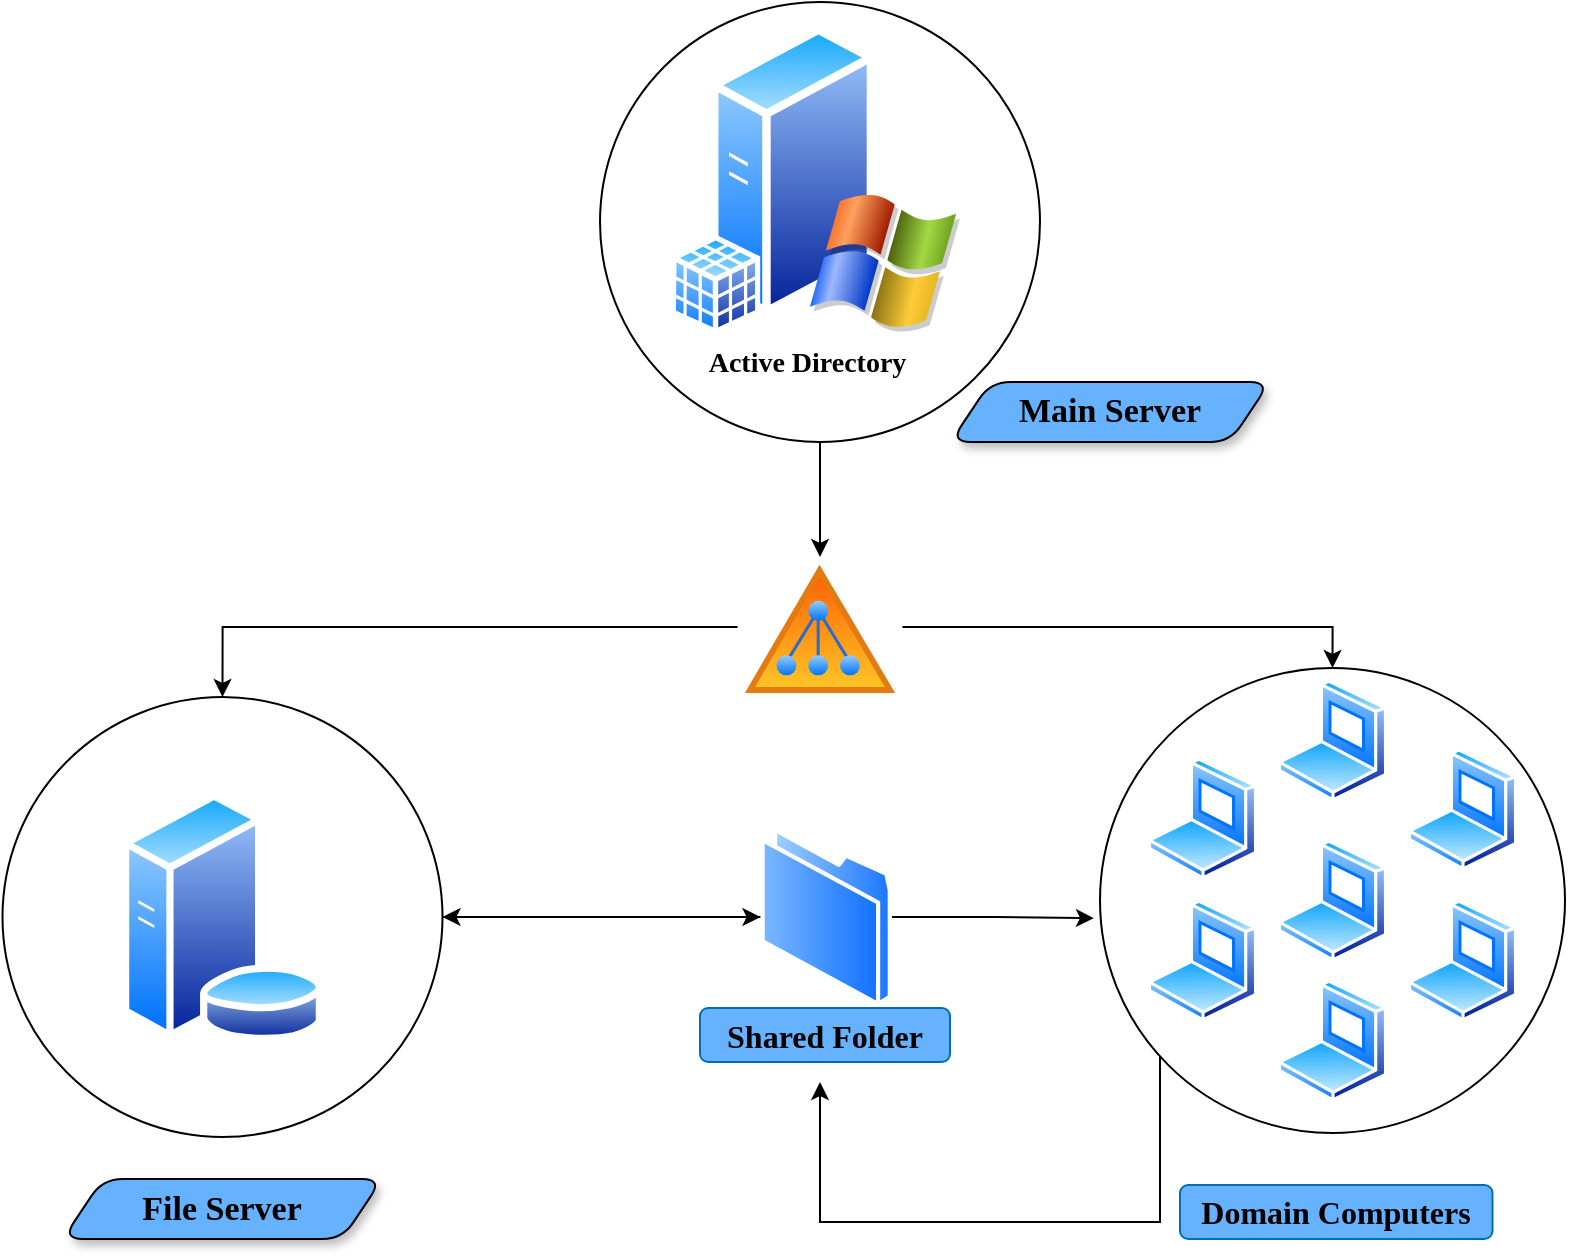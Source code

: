 <mxfile version="21.3.6" type="github">
  <diagram name="Page-1" id="UI7WdCHN5xVcQUi_Mf6M">
    <mxGraphModel dx="1434" dy="764" grid="1" gridSize="10" guides="1" tooltips="1" connect="1" arrows="1" fold="1" page="1" pageScale="1" pageWidth="850" pageHeight="1100" math="0" shadow="0">
      <root>
        <mxCell id="0" />
        <mxCell id="1" parent="0" />
        <mxCell id="Z32mw5JY1Ws_Z34rb8ie-1" value="" style="image;aspect=fixed;perimeter=ellipsePerimeter;html=1;align=center;shadow=0;dashed=0;spacingTop=3;image=img/lib/active_directory/windows_server_2.svg;" vertex="1" parent="1">
          <mxGeometry x="385" y="40" width="125" height="156.25" as="geometry" />
        </mxCell>
        <mxCell id="Z32mw5JY1Ws_Z34rb8ie-2" value="" style="image;aspect=fixed;perimeter=ellipsePerimeter;html=1;align=center;shadow=0;dashed=0;spacingTop=3;image=img/lib/active_directory/database_cube.svg;" vertex="1" parent="1">
          <mxGeometry x="365.25" y="146.25" width="45" height="50" as="geometry" />
        </mxCell>
        <mxCell id="Z32mw5JY1Ws_Z34rb8ie-3" value="&lt;font size=&quot;1&quot; face=&quot;ubuntu&quot;&gt;&lt;b style=&quot;font-size: 14px;&quot;&gt;Active Directory&amp;nbsp;&lt;br&gt;&lt;/b&gt;&lt;/font&gt;" style="text;html=1;align=center;verticalAlign=middle;resizable=0;points=[];autosize=1;strokeColor=none;fillColor=none;rounded=0;" vertex="1" parent="1">
          <mxGeometry x="365.25" y="196.25" width="140" height="30" as="geometry" />
        </mxCell>
        <mxCell id="Z32mw5JY1Ws_Z34rb8ie-11" style="edgeStyle=orthogonalEdgeStyle;rounded=0;orthogonalLoop=1;jettySize=auto;html=1;" edge="1" parent="1" source="Z32mw5JY1Ws_Z34rb8ie-4" target="Z32mw5JY1Ws_Z34rb8ie-9">
          <mxGeometry relative="1" as="geometry" />
        </mxCell>
        <mxCell id="Z32mw5JY1Ws_Z34rb8ie-4" value="" style="shape=ellipse;html=1;dashed=0;whiteSpace=wrap;aspect=fixed;perimeter=ellipsePerimeter;fillColor=none;" vertex="1" parent="1">
          <mxGeometry x="330" y="30" width="220" height="220" as="geometry" />
        </mxCell>
        <mxCell id="Z32mw5JY1Ws_Z34rb8ie-5" value="&lt;font face=&quot;ubuntu&quot; style=&quot;font-size: 17px;&quot;&gt;Main Server&lt;/font&gt;" style="shape=parallelogram;perimeter=parallelogramPerimeter;whiteSpace=wrap;html=1;fixedSize=1;fontFamily=ubuntu;fontStyle=1;fontSize=17;labelBackgroundColor=#66B2FF;fontColor=default;labelBorderColor=none;fillColor=#66B2FF;rounded=1;shadow=1;" vertex="1" parent="1">
          <mxGeometry x="505.25" y="220" width="159.75" height="30" as="geometry" />
        </mxCell>
        <mxCell id="Z32mw5JY1Ws_Z34rb8ie-6" value="" style="image;aspect=fixed;perimeter=ellipsePerimeter;html=1;align=center;shadow=0;dashed=0;spacingTop=3;image=img/lib/active_directory/database_server.svg;" vertex="1" parent="1">
          <mxGeometry x="90" y="425" width="102.5" height="125" as="geometry" />
        </mxCell>
        <mxCell id="Z32mw5JY1Ws_Z34rb8ie-28" style="edgeStyle=orthogonalEdgeStyle;rounded=0;orthogonalLoop=1;jettySize=auto;html=1;entryX=1;entryY=0.5;entryDx=0;entryDy=0;" edge="1" parent="1" source="Z32mw5JY1Ws_Z34rb8ie-7" target="Z32mw5JY1Ws_Z34rb8ie-13">
          <mxGeometry relative="1" as="geometry" />
        </mxCell>
        <mxCell id="Z32mw5JY1Ws_Z34rb8ie-34" style="edgeStyle=orthogonalEdgeStyle;rounded=0;orthogonalLoop=1;jettySize=auto;html=1;entryX=-0.013;entryY=0.538;entryDx=0;entryDy=0;entryPerimeter=0;" edge="1" parent="1" source="Z32mw5JY1Ws_Z34rb8ie-7" target="Z32mw5JY1Ws_Z34rb8ie-21">
          <mxGeometry relative="1" as="geometry" />
        </mxCell>
        <mxCell id="Z32mw5JY1Ws_Z34rb8ie-7" value="" style="image;aspect=fixed;perimeter=ellipsePerimeter;html=1;align=center;shadow=0;dashed=0;spacingTop=3;image=img/lib/active_directory/folder.svg;" vertex="1" parent="1">
          <mxGeometry x="410.25" y="442.5" width="65.7" height="90" as="geometry" />
        </mxCell>
        <mxCell id="Z32mw5JY1Ws_Z34rb8ie-8" value="" style="image;aspect=fixed;perimeter=ellipsePerimeter;html=1;align=center;shadow=0;dashed=0;spacingTop=3;image=img/lib/active_directory/laptop_client.svg;" vertex="1" parent="1">
          <mxGeometry x="603.75" y="407.7" width="55" height="61.11" as="geometry" />
        </mxCell>
        <mxCell id="Z32mw5JY1Ws_Z34rb8ie-22" style="edgeStyle=orthogonalEdgeStyle;rounded=0;orthogonalLoop=1;jettySize=auto;html=1;entryX=0.5;entryY=0;entryDx=0;entryDy=0;" edge="1" parent="1" source="Z32mw5JY1Ws_Z34rb8ie-9" target="Z32mw5JY1Ws_Z34rb8ie-13">
          <mxGeometry relative="1" as="geometry" />
        </mxCell>
        <mxCell id="Z32mw5JY1Ws_Z34rb8ie-25" style="edgeStyle=orthogonalEdgeStyle;rounded=0;orthogonalLoop=1;jettySize=auto;html=1;entryX=0.5;entryY=0;entryDx=0;entryDy=0;" edge="1" parent="1" source="Z32mw5JY1Ws_Z34rb8ie-9" target="Z32mw5JY1Ws_Z34rb8ie-21">
          <mxGeometry relative="1" as="geometry" />
        </mxCell>
        <mxCell id="Z32mw5JY1Ws_Z34rb8ie-9" value="" style="image;aspect=fixed;perimeter=ellipsePerimeter;html=1;align=center;shadow=0;dashed=0;spacingTop=3;image=img/lib/active_directory/active_directory.svg;" vertex="1" parent="1">
          <mxGeometry x="398.82" y="307.5" width="82.36" height="70" as="geometry" />
        </mxCell>
        <mxCell id="Z32mw5JY1Ws_Z34rb8ie-23" style="edgeStyle=orthogonalEdgeStyle;rounded=0;orthogonalLoop=1;jettySize=auto;html=1;" edge="1" parent="1" source="Z32mw5JY1Ws_Z34rb8ie-13" target="Z32mw5JY1Ws_Z34rb8ie-7">
          <mxGeometry relative="1" as="geometry" />
        </mxCell>
        <mxCell id="Z32mw5JY1Ws_Z34rb8ie-13" value="" style="shape=ellipse;html=1;dashed=0;whiteSpace=wrap;aspect=fixed;perimeter=ellipsePerimeter;fillColor=none;" vertex="1" parent="1">
          <mxGeometry x="31.25" y="377.5" width="220" height="220" as="geometry" />
        </mxCell>
        <mxCell id="Z32mw5JY1Ws_Z34rb8ie-15" value="" style="image;aspect=fixed;perimeter=ellipsePerimeter;html=1;align=center;shadow=0;dashed=0;spacingTop=3;image=img/lib/active_directory/laptop_client.svg;" vertex="1" parent="1">
          <mxGeometry x="668.75" y="368.7" width="55" height="61.11" as="geometry" />
        </mxCell>
        <mxCell id="Z32mw5JY1Ws_Z34rb8ie-16" value="" style="image;aspect=fixed;perimeter=ellipsePerimeter;html=1;align=center;shadow=0;dashed=0;spacingTop=3;image=img/lib/active_directory/laptop_client.svg;" vertex="1" parent="1">
          <mxGeometry x="668.75" y="448.7" width="55" height="61.11" as="geometry" />
        </mxCell>
        <mxCell id="Z32mw5JY1Ws_Z34rb8ie-17" value="" style="image;aspect=fixed;perimeter=ellipsePerimeter;html=1;align=center;shadow=0;dashed=0;spacingTop=3;image=img/lib/active_directory/laptop_client.svg;" vertex="1" parent="1">
          <mxGeometry x="733.75" y="403.14" width="55" height="61.11" as="geometry" />
        </mxCell>
        <mxCell id="Z32mw5JY1Ws_Z34rb8ie-18" value="" style="image;aspect=fixed;perimeter=ellipsePerimeter;html=1;align=center;shadow=0;dashed=0;spacingTop=3;image=img/lib/active_directory/laptop_client.svg;" vertex="1" parent="1">
          <mxGeometry x="603.75" y="478.7" width="55" height="61.11" as="geometry" />
        </mxCell>
        <mxCell id="Z32mw5JY1Ws_Z34rb8ie-19" value="" style="image;aspect=fixed;perimeter=ellipsePerimeter;html=1;align=center;shadow=0;dashed=0;spacingTop=3;image=img/lib/active_directory/laptop_client.svg;" vertex="1" parent="1">
          <mxGeometry x="733.75" y="478.7" width="55" height="61.11" as="geometry" />
        </mxCell>
        <mxCell id="Z32mw5JY1Ws_Z34rb8ie-20" value="" style="image;aspect=fixed;perimeter=ellipsePerimeter;html=1;align=center;shadow=0;dashed=0;spacingTop=3;image=img/lib/active_directory/laptop_client.svg;" vertex="1" parent="1">
          <mxGeometry x="668.75" y="518.7" width="55" height="61.11" as="geometry" />
        </mxCell>
        <mxCell id="Z32mw5JY1Ws_Z34rb8ie-27" style="edgeStyle=orthogonalEdgeStyle;rounded=0;orthogonalLoop=1;jettySize=auto;html=1;" edge="1" parent="1" source="Z32mw5JY1Ws_Z34rb8ie-21">
          <mxGeometry relative="1" as="geometry">
            <mxPoint x="440" y="570" as="targetPoint" />
            <Array as="points">
              <mxPoint x="610" y="640" />
              <mxPoint x="440" y="640" />
            </Array>
          </mxGeometry>
        </mxCell>
        <mxCell id="Z32mw5JY1Ws_Z34rb8ie-21" value="" style="shape=ellipse;html=1;dashed=0;whiteSpace=wrap;aspect=fixed;perimeter=ellipsePerimeter;fillColor=none;" vertex="1" parent="1">
          <mxGeometry x="580" y="363" width="232.5" height="232.5" as="geometry" />
        </mxCell>
        <mxCell id="Z32mw5JY1Ws_Z34rb8ie-29" value="&lt;font face=&quot;ubuntu&quot; style=&quot;font-size: 17px;&quot;&gt;File Server&lt;/font&gt;" style="shape=parallelogram;perimeter=parallelogramPerimeter;whiteSpace=wrap;html=1;fixedSize=1;fontFamily=ubuntu;fontStyle=1;fontSize=17;labelBackgroundColor=#66B2FF;fontColor=default;labelBorderColor=none;fillColor=#66B2FF;rounded=1;shadow=1;" vertex="1" parent="1">
          <mxGeometry x="61.37" y="618.5" width="159.75" height="30" as="geometry" />
        </mxCell>
        <mxCell id="Z32mw5JY1Ws_Z34rb8ie-31" value="&lt;font size=&quot;1&quot; face=&quot;ubuntu&quot;&gt;&lt;b style=&quot;font-size: 16px; background-color: rgb(102, 178, 255);&quot;&gt;Shared Folder&lt;/b&gt;&lt;/font&gt;" style="rounded=1;whiteSpace=wrap;html=1;fillColor=#66B2FF;strokeColor=#006EAF;fontColor=#000000;" vertex="1" parent="1">
          <mxGeometry x="380" y="533" width="125" height="27" as="geometry" />
        </mxCell>
        <mxCell id="Z32mw5JY1Ws_Z34rb8ie-33" value="&lt;font size=&quot;1&quot; face=&quot;ubuntu&quot;&gt;&lt;b style=&quot;font-size: 16px; background-color: rgb(102, 178, 255);&quot;&gt;Domain Computers&lt;/b&gt;&lt;/font&gt;" style="rounded=1;whiteSpace=wrap;html=1;fillColor=#66B2FF;strokeColor=#006EAF;fontColor=#000000;" vertex="1" parent="1">
          <mxGeometry x="620" y="621.5" width="156.25" height="27" as="geometry" />
        </mxCell>
      </root>
    </mxGraphModel>
  </diagram>
</mxfile>

